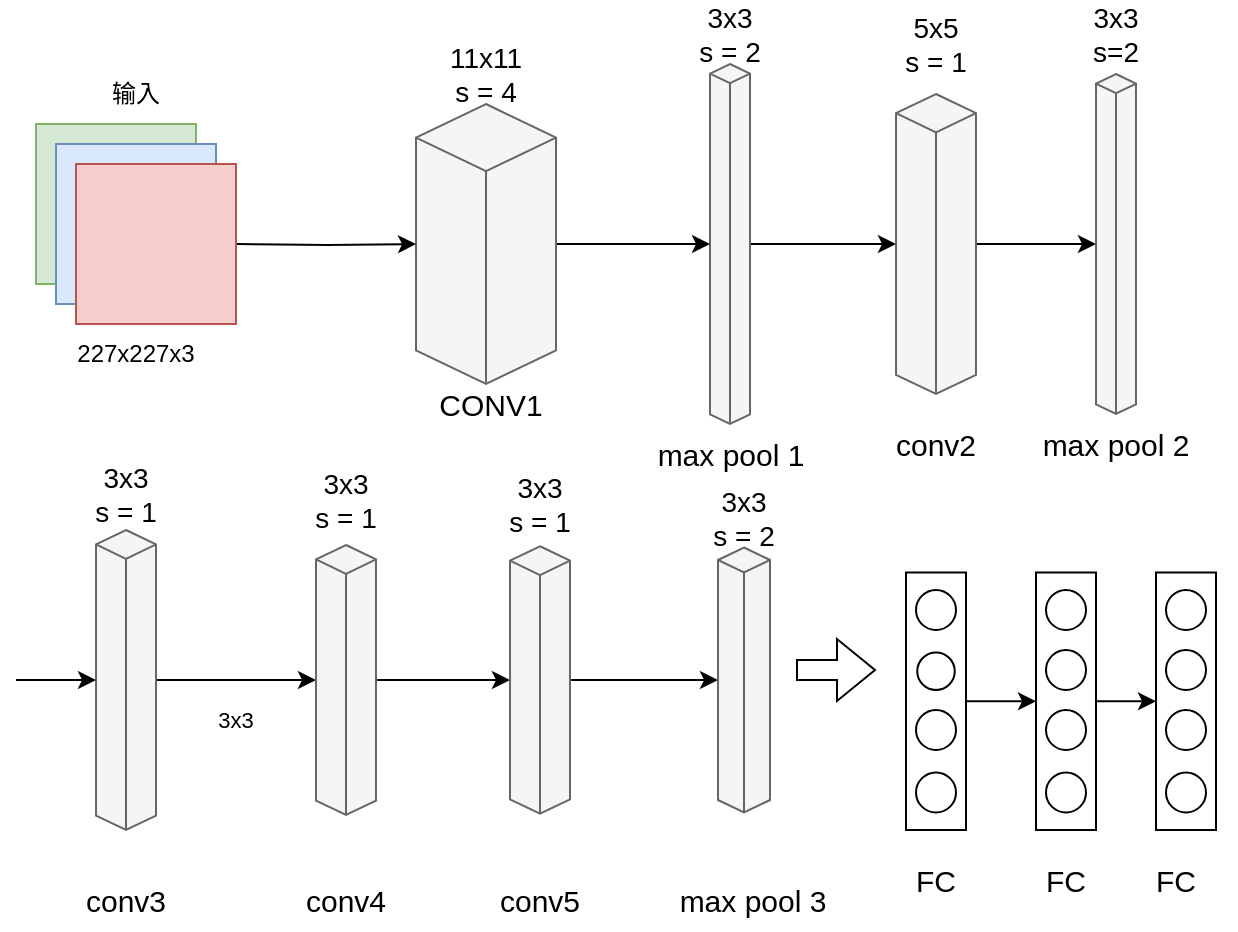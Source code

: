 <mxfile version="17.5.0" type="github">
  <diagram id="ZIbBqKyt45ywlCO85elQ" name="第 1 页">
    <mxGraphModel dx="869" dy="484" grid="1" gridSize="10" guides="1" tooltips="1" connect="1" arrows="1" fold="1" page="1" pageScale="1" pageWidth="827" pageHeight="1169" math="0" shadow="0">
      <root>
        <mxCell id="0" />
        <mxCell id="1" parent="0" />
        <mxCell id="QHwcNhU9ijFOfW8Lkw5R-71" value="" style="edgeStyle=orthogonalEdgeStyle;rounded=0;orthogonalLoop=1;jettySize=auto;html=1;fontSize=11;" edge="1" parent="1" source="QHwcNhU9ijFOfW8Lkw5R-72" target="QHwcNhU9ijFOfW8Lkw5R-89">
          <mxGeometry relative="1" as="geometry" />
        </mxCell>
        <mxCell id="QHwcNhU9ijFOfW8Lkw5R-72" value="" style="html=1;whiteSpace=wrap;shape=isoCube2;backgroundOutline=1;isoAngle=15;fillColor=#f5f5f5;fontColor=#333333;strokeColor=#666666;" vertex="1" parent="1">
          <mxGeometry x="397" y="70" width="20" height="180" as="geometry" />
        </mxCell>
        <mxCell id="QHwcNhU9ijFOfW8Lkw5R-73" value="" style="edgeStyle=orthogonalEdgeStyle;rounded=0;orthogonalLoop=1;jettySize=auto;html=1;" edge="1" parent="1" source="QHwcNhU9ijFOfW8Lkw5R-74" target="QHwcNhU9ijFOfW8Lkw5R-72">
          <mxGeometry relative="1" as="geometry" />
        </mxCell>
        <mxCell id="QHwcNhU9ijFOfW8Lkw5R-74" value="" style="html=1;whiteSpace=wrap;shape=isoCube2;backgroundOutline=1;isoAngle=15;fillColor=#f5f5f5;fontColor=#333333;strokeColor=#666666;" vertex="1" parent="1">
          <mxGeometry x="250" y="90" width="70" height="140" as="geometry" />
        </mxCell>
        <mxCell id="QHwcNhU9ijFOfW8Lkw5R-75" value="" style="edgeStyle=orthogonalEdgeStyle;rounded=0;orthogonalLoop=1;jettySize=auto;html=1;" edge="1" parent="1" target="QHwcNhU9ijFOfW8Lkw5R-74">
          <mxGeometry relative="1" as="geometry">
            <mxPoint x="160" y="160" as="sourcePoint" />
          </mxGeometry>
        </mxCell>
        <mxCell id="QHwcNhU9ijFOfW8Lkw5R-76" value="输入" style="text;html=1;strokeColor=none;fillColor=none;align=center;verticalAlign=middle;whiteSpace=wrap;rounded=0;" vertex="1" parent="1">
          <mxGeometry x="80" y="70" width="60" height="30" as="geometry" />
        </mxCell>
        <mxCell id="QHwcNhU9ijFOfW8Lkw5R-77" value="" style="group" vertex="1" connectable="0" parent="1">
          <mxGeometry x="60" y="100" width="100" height="100" as="geometry" />
        </mxCell>
        <mxCell id="QHwcNhU9ijFOfW8Lkw5R-78" value="" style="whiteSpace=wrap;html=1;aspect=fixed;fillColor=#d5e8d4;strokeColor=#82b366;" vertex="1" parent="QHwcNhU9ijFOfW8Lkw5R-77">
          <mxGeometry width="80" height="80" as="geometry" />
        </mxCell>
        <mxCell id="QHwcNhU9ijFOfW8Lkw5R-79" value="" style="whiteSpace=wrap;html=1;aspect=fixed;fillColor=#dae8fc;strokeColor=#6c8ebf;" vertex="1" parent="QHwcNhU9ijFOfW8Lkw5R-77">
          <mxGeometry x="10" y="10" width="80" height="80" as="geometry" />
        </mxCell>
        <mxCell id="QHwcNhU9ijFOfW8Lkw5R-80" value="" style="whiteSpace=wrap;html=1;aspect=fixed;fillColor=#f8cecc;strokeColor=#b85450;" vertex="1" parent="QHwcNhU9ijFOfW8Lkw5R-77">
          <mxGeometry x="20" y="20" width="80" height="80" as="geometry" />
        </mxCell>
        <mxCell id="QHwcNhU9ijFOfW8Lkw5R-81" value="227x227x3" style="text;html=1;strokeColor=none;fillColor=none;align=center;verticalAlign=middle;whiteSpace=wrap;rounded=0;" vertex="1" parent="1">
          <mxGeometry x="80" y="200" width="60" height="30" as="geometry" />
        </mxCell>
        <mxCell id="QHwcNhU9ijFOfW8Lkw5R-82" value="&lt;font style=&quot;font-size: 14px&quot;&gt;11x11&lt;br&gt;s = 4&lt;/font&gt;" style="text;html=1;strokeColor=none;fillColor=none;align=center;verticalAlign=middle;whiteSpace=wrap;rounded=0;" vertex="1" parent="1">
          <mxGeometry x="255" y="60" width="60" height="30" as="geometry" />
        </mxCell>
        <mxCell id="QHwcNhU9ijFOfW8Lkw5R-83" value="&lt;font style=&quot;font-size: 14px&quot;&gt;3x3&lt;br&gt;s = 2&lt;/font&gt;" style="text;html=1;strokeColor=none;fillColor=none;align=center;verticalAlign=middle;whiteSpace=wrap;rounded=0;" vertex="1" parent="1">
          <mxGeometry x="377" y="40" width="60" height="30" as="geometry" />
        </mxCell>
        <mxCell id="QHwcNhU9ijFOfW8Lkw5R-84" value="&lt;font style=&quot;font-size: 15px&quot;&gt;CONV1&lt;/font&gt;" style="text;html=1;strokeColor=none;fillColor=none;align=center;verticalAlign=middle;whiteSpace=wrap;rounded=0;" vertex="1" parent="1">
          <mxGeometry x="260" y="230" width="55" height="20" as="geometry" />
        </mxCell>
        <mxCell id="QHwcNhU9ijFOfW8Lkw5R-87" value="&lt;font style=&quot;font-size: 15px&quot;&gt;max pool 1&lt;/font&gt;" style="text;html=1;strokeColor=none;fillColor=none;align=center;verticalAlign=middle;whiteSpace=wrap;rounded=0;" vertex="1" parent="1">
          <mxGeometry x="365.5" y="250" width="83" height="30" as="geometry" />
        </mxCell>
        <mxCell id="QHwcNhU9ijFOfW8Lkw5R-88" value="" style="edgeStyle=orthogonalEdgeStyle;rounded=0;orthogonalLoop=1;jettySize=auto;html=1;fontSize=11;" edge="1" parent="1" source="QHwcNhU9ijFOfW8Lkw5R-89" target="QHwcNhU9ijFOfW8Lkw5R-94">
          <mxGeometry relative="1" as="geometry" />
        </mxCell>
        <mxCell id="QHwcNhU9ijFOfW8Lkw5R-89" value="" style="html=1;whiteSpace=wrap;shape=isoCube2;backgroundOutline=1;isoAngle=15;fillColor=#f5f5f5;fontColor=#333333;strokeColor=#666666;" vertex="1" parent="1">
          <mxGeometry x="490" y="85" width="40" height="150" as="geometry" />
        </mxCell>
        <mxCell id="QHwcNhU9ijFOfW8Lkw5R-90" value="&lt;font style=&quot;font-size: 15px&quot;&gt;conv2&lt;/font&gt;" style="text;html=1;strokeColor=none;fillColor=none;align=center;verticalAlign=middle;whiteSpace=wrap;rounded=0;" vertex="1" parent="1">
          <mxGeometry x="480" y="245" width="60" height="30" as="geometry" />
        </mxCell>
        <mxCell id="QHwcNhU9ijFOfW8Lkw5R-91" value="&lt;font style=&quot;font-size: 14px&quot;&gt;5x5&lt;br&gt;s = 1&lt;/font&gt;" style="text;html=1;strokeColor=none;fillColor=none;align=center;verticalAlign=middle;whiteSpace=wrap;rounded=0;fontSize=11;" vertex="1" parent="1">
          <mxGeometry x="480" y="45" width="60" height="30" as="geometry" />
        </mxCell>
        <mxCell id="QHwcNhU9ijFOfW8Lkw5R-94" value="" style="html=1;whiteSpace=wrap;shape=isoCube2;backgroundOutline=1;isoAngle=15;fontSize=11;fillColor=#f5f5f5;fontColor=#333333;strokeColor=#666666;" vertex="1" parent="1">
          <mxGeometry x="590" y="75" width="20" height="170" as="geometry" />
        </mxCell>
        <mxCell id="QHwcNhU9ijFOfW8Lkw5R-95" value="&lt;font style=&quot;font-size: 14px&quot;&gt;3x3&lt;br&gt;s=2&lt;/font&gt;" style="text;html=1;strokeColor=none;fillColor=none;align=center;verticalAlign=middle;whiteSpace=wrap;rounded=0;fontSize=11;" vertex="1" parent="1">
          <mxGeometry x="570" y="40" width="60" height="30" as="geometry" />
        </mxCell>
        <mxCell id="QHwcNhU9ijFOfW8Lkw5R-97" value="&lt;font style=&quot;font-size: 15px&quot;&gt;max pool 2&lt;/font&gt;" style="text;html=1;strokeColor=none;fillColor=none;align=center;verticalAlign=middle;whiteSpace=wrap;rounded=0;fontSize=11;" vertex="1" parent="1">
          <mxGeometry x="560" y="245" width="80" height="30" as="geometry" />
        </mxCell>
        <mxCell id="QHwcNhU9ijFOfW8Lkw5R-99" value="" style="edgeStyle=orthogonalEdgeStyle;rounded=0;orthogonalLoop=1;jettySize=auto;html=1;fontSize=11;" edge="1" parent="1" source="QHwcNhU9ijFOfW8Lkw5R-100" target="QHwcNhU9ijFOfW8Lkw5R-105">
          <mxGeometry relative="1" as="geometry" />
        </mxCell>
        <mxCell id="QHwcNhU9ijFOfW8Lkw5R-100" value="" style="html=1;whiteSpace=wrap;shape=isoCube2;backgroundOutline=1;isoAngle=15;fontSize=11;fillColor=#f5f5f5;fontColor=#333333;strokeColor=#666666;" vertex="1" parent="1">
          <mxGeometry x="90" y="303" width="30" height="150" as="geometry" />
        </mxCell>
        <mxCell id="QHwcNhU9ijFOfW8Lkw5R-101" value="" style="endArrow=classic;html=1;rounded=0;fontSize=11;entryX=0;entryY=0.5;entryDx=0;entryDy=0;entryPerimeter=0;" edge="1" parent="1" target="QHwcNhU9ijFOfW8Lkw5R-100">
          <mxGeometry width="50" height="50" relative="1" as="geometry">
            <mxPoint x="50" y="378" as="sourcePoint" />
            <mxPoint x="300" y="343" as="targetPoint" />
          </mxGeometry>
        </mxCell>
        <mxCell id="QHwcNhU9ijFOfW8Lkw5R-102" value="&lt;font style=&quot;font-size: 14px&quot;&gt;3x3&lt;br&gt;s = 1&lt;/font&gt;" style="text;html=1;strokeColor=none;fillColor=none;align=center;verticalAlign=middle;whiteSpace=wrap;rounded=0;fontSize=11;" vertex="1" parent="1">
          <mxGeometry x="75" y="270" width="60" height="30" as="geometry" />
        </mxCell>
        <mxCell id="QHwcNhU9ijFOfW8Lkw5R-104" value="" style="edgeStyle=orthogonalEdgeStyle;rounded=0;orthogonalLoop=1;jettySize=auto;html=1;fontSize=11;" edge="1" parent="1" source="QHwcNhU9ijFOfW8Lkw5R-105" target="QHwcNhU9ijFOfW8Lkw5R-108">
          <mxGeometry relative="1" as="geometry" />
        </mxCell>
        <mxCell id="QHwcNhU9ijFOfW8Lkw5R-105" value="" style="html=1;whiteSpace=wrap;shape=isoCube2;backgroundOutline=1;isoAngle=15;fontSize=11;fillColor=#f5f5f5;fontColor=#333333;strokeColor=#666666;" vertex="1" parent="1">
          <mxGeometry x="200" y="310.5" width="30" height="135" as="geometry" />
        </mxCell>
        <mxCell id="QHwcNhU9ijFOfW8Lkw5R-106" value="3x3" style="text;html=1;strokeColor=none;fillColor=none;align=center;verticalAlign=middle;whiteSpace=wrap;rounded=0;fontSize=11;" vertex="1" parent="1">
          <mxGeometry x="130" y="383" width="60" height="30" as="geometry" />
        </mxCell>
        <mxCell id="QHwcNhU9ijFOfW8Lkw5R-107" value="" style="edgeStyle=orthogonalEdgeStyle;rounded=0;orthogonalLoop=1;jettySize=auto;html=1;fontSize=11;" edge="1" parent="1" source="QHwcNhU9ijFOfW8Lkw5R-108" target="QHwcNhU9ijFOfW8Lkw5R-109">
          <mxGeometry relative="1" as="geometry" />
        </mxCell>
        <mxCell id="QHwcNhU9ijFOfW8Lkw5R-108" value="" style="html=1;whiteSpace=wrap;shape=isoCube2;backgroundOutline=1;isoAngle=15;fontSize=11;fillColor=#f5f5f5;fontColor=#333333;strokeColor=#666666;" vertex="1" parent="1">
          <mxGeometry x="297" y="311.13" width="30" height="133.75" as="geometry" />
        </mxCell>
        <mxCell id="QHwcNhU9ijFOfW8Lkw5R-109" value="" style="html=1;whiteSpace=wrap;shape=isoCube2;backgroundOutline=1;isoAngle=15;fontSize=11;fillColor=#f5f5f5;fontColor=#333333;strokeColor=#666666;" vertex="1" parent="1">
          <mxGeometry x="401" y="311.75" width="26" height="132.5" as="geometry" />
        </mxCell>
        <mxCell id="QHwcNhU9ijFOfW8Lkw5R-111" value="&lt;font style=&quot;font-size: 15px&quot;&gt;conv3&lt;/font&gt;" style="text;html=1;strokeColor=none;fillColor=none;align=center;verticalAlign=middle;whiteSpace=wrap;rounded=0;fontSize=11;" vertex="1" parent="1">
          <mxGeometry x="75" y="473" width="60" height="30" as="geometry" />
        </mxCell>
        <mxCell id="QHwcNhU9ijFOfW8Lkw5R-112" value="&lt;font style=&quot;font-size: 15px&quot;&gt;conv4&lt;/font&gt;" style="text;html=1;strokeColor=none;fillColor=none;align=center;verticalAlign=middle;whiteSpace=wrap;rounded=0;fontSize=11;" vertex="1" parent="1">
          <mxGeometry x="185" y="473" width="60" height="30" as="geometry" />
        </mxCell>
        <mxCell id="QHwcNhU9ijFOfW8Lkw5R-113" value="&lt;font style=&quot;font-size: 15px&quot;&gt;conv5&lt;/font&gt;" style="text;html=1;strokeColor=none;fillColor=none;align=center;verticalAlign=middle;whiteSpace=wrap;rounded=0;fontSize=11;" vertex="1" parent="1">
          <mxGeometry x="282" y="473" width="60" height="30" as="geometry" />
        </mxCell>
        <mxCell id="QHwcNhU9ijFOfW8Lkw5R-116" value="&lt;font style=&quot;font-size: 15px&quot;&gt;max pool 3&lt;/font&gt;" style="text;html=1;strokeColor=none;fillColor=none;align=center;verticalAlign=middle;whiteSpace=wrap;rounded=0;fontSize=12;" vertex="1" parent="1">
          <mxGeometry x="377" y="473" width="83" height="30" as="geometry" />
        </mxCell>
        <mxCell id="QHwcNhU9ijFOfW8Lkw5R-117" value="" style="shape=flexArrow;endArrow=classic;html=1;rounded=0;fontSize=15;" edge="1" parent="1">
          <mxGeometry width="50" height="50" relative="1" as="geometry">
            <mxPoint x="440" y="373" as="sourcePoint" />
            <mxPoint x="480" y="373" as="targetPoint" />
          </mxGeometry>
        </mxCell>
        <mxCell id="QHwcNhU9ijFOfW8Lkw5R-118" value="" style="group" vertex="1" connectable="0" parent="1">
          <mxGeometry x="495" y="324.25" width="30" height="128.75" as="geometry" />
        </mxCell>
        <mxCell id="QHwcNhU9ijFOfW8Lkw5R-119" value="" style="rounded=0;whiteSpace=wrap;html=1;fontSize=15;gradientColor=none;" vertex="1" parent="QHwcNhU9ijFOfW8Lkw5R-118">
          <mxGeometry width="30" height="128.75" as="geometry" />
        </mxCell>
        <mxCell id="QHwcNhU9ijFOfW8Lkw5R-120" value="" style="ellipse;whiteSpace=wrap;html=1;aspect=fixed;fontSize=15;gradientColor=none;" vertex="1" parent="QHwcNhU9ijFOfW8Lkw5R-118">
          <mxGeometry x="5" y="8.75" width="20" height="20" as="geometry" />
        </mxCell>
        <mxCell id="QHwcNhU9ijFOfW8Lkw5R-121" value="" style="ellipse;whiteSpace=wrap;html=1;aspect=fixed;fontSize=15;gradientColor=none;" vertex="1" parent="QHwcNhU9ijFOfW8Lkw5R-118">
          <mxGeometry x="5.63" y="40" width="18.75" height="18.75" as="geometry" />
        </mxCell>
        <mxCell id="QHwcNhU9ijFOfW8Lkw5R-122" value="" style="ellipse;whiteSpace=wrap;html=1;aspect=fixed;fontSize=15;gradientColor=none;" vertex="1" parent="QHwcNhU9ijFOfW8Lkw5R-118">
          <mxGeometry x="5" y="100" width="20" height="20" as="geometry" />
        </mxCell>
        <mxCell id="QHwcNhU9ijFOfW8Lkw5R-123" value="" style="ellipse;whiteSpace=wrap;html=1;aspect=fixed;fontSize=15;gradientColor=none;" vertex="1" parent="QHwcNhU9ijFOfW8Lkw5R-118">
          <mxGeometry x="5" y="68.75" width="20" height="20" as="geometry" />
        </mxCell>
        <mxCell id="QHwcNhU9ijFOfW8Lkw5R-124" value="" style="group" vertex="1" connectable="0" parent="1">
          <mxGeometry x="560" y="324.25" width="30" height="128.75" as="geometry" />
        </mxCell>
        <mxCell id="QHwcNhU9ijFOfW8Lkw5R-125" value="" style="rounded=0;whiteSpace=wrap;html=1;fontSize=15;gradientColor=none;" vertex="1" parent="QHwcNhU9ijFOfW8Lkw5R-124">
          <mxGeometry width="30" height="128.75" as="geometry" />
        </mxCell>
        <mxCell id="QHwcNhU9ijFOfW8Lkw5R-126" value="" style="ellipse;whiteSpace=wrap;html=1;aspect=fixed;fontSize=15;gradientColor=none;" vertex="1" parent="QHwcNhU9ijFOfW8Lkw5R-124">
          <mxGeometry x="5" y="8.75" width="20" height="20" as="geometry" />
        </mxCell>
        <mxCell id="QHwcNhU9ijFOfW8Lkw5R-127" value="" style="ellipse;whiteSpace=wrap;html=1;aspect=fixed;fontSize=15;gradientColor=none;" vertex="1" parent="QHwcNhU9ijFOfW8Lkw5R-124">
          <mxGeometry x="5" y="38.75" width="20" height="20" as="geometry" />
        </mxCell>
        <mxCell id="QHwcNhU9ijFOfW8Lkw5R-128" value="" style="ellipse;whiteSpace=wrap;html=1;aspect=fixed;fontSize=15;gradientColor=none;" vertex="1" parent="QHwcNhU9ijFOfW8Lkw5R-124">
          <mxGeometry x="5" y="100" width="20" height="20" as="geometry" />
        </mxCell>
        <mxCell id="QHwcNhU9ijFOfW8Lkw5R-129" value="" style="ellipse;whiteSpace=wrap;html=1;aspect=fixed;fontSize=15;gradientColor=none;" vertex="1" parent="QHwcNhU9ijFOfW8Lkw5R-124">
          <mxGeometry x="5" y="68.75" width="20" height="20" as="geometry" />
        </mxCell>
        <mxCell id="QHwcNhU9ijFOfW8Lkw5R-130" value="" style="group" vertex="1" connectable="0" parent="1">
          <mxGeometry x="620" y="324.25" width="30" height="128.75" as="geometry" />
        </mxCell>
        <mxCell id="QHwcNhU9ijFOfW8Lkw5R-131" value="" style="rounded=0;whiteSpace=wrap;html=1;fontSize=15;gradientColor=none;" vertex="1" parent="QHwcNhU9ijFOfW8Lkw5R-130">
          <mxGeometry width="30" height="128.75" as="geometry" />
        </mxCell>
        <mxCell id="QHwcNhU9ijFOfW8Lkw5R-132" value="" style="ellipse;whiteSpace=wrap;html=1;aspect=fixed;fontSize=15;gradientColor=none;" vertex="1" parent="QHwcNhU9ijFOfW8Lkw5R-130">
          <mxGeometry x="5" y="8.75" width="20" height="20" as="geometry" />
        </mxCell>
        <mxCell id="QHwcNhU9ijFOfW8Lkw5R-133" value="" style="ellipse;whiteSpace=wrap;html=1;aspect=fixed;fontSize=15;gradientColor=none;" vertex="1" parent="QHwcNhU9ijFOfW8Lkw5R-130">
          <mxGeometry x="5" y="38.75" width="20" height="20" as="geometry" />
        </mxCell>
        <mxCell id="QHwcNhU9ijFOfW8Lkw5R-134" value="" style="ellipse;whiteSpace=wrap;html=1;aspect=fixed;fontSize=15;gradientColor=none;" vertex="1" parent="QHwcNhU9ijFOfW8Lkw5R-130">
          <mxGeometry x="5" y="100" width="20" height="20" as="geometry" />
        </mxCell>
        <mxCell id="QHwcNhU9ijFOfW8Lkw5R-135" value="" style="ellipse;whiteSpace=wrap;html=1;aspect=fixed;fontSize=15;gradientColor=none;" vertex="1" parent="QHwcNhU9ijFOfW8Lkw5R-130">
          <mxGeometry x="5" y="68.75" width="20" height="20" as="geometry" />
        </mxCell>
        <mxCell id="QHwcNhU9ijFOfW8Lkw5R-136" value="" style="endArrow=classic;html=1;rounded=0;fontSize=15;entryX=0;entryY=0.5;entryDx=0;entryDy=0;exitX=1;exitY=0.5;exitDx=0;exitDy=0;" edge="1" parent="1" source="QHwcNhU9ijFOfW8Lkw5R-119" target="QHwcNhU9ijFOfW8Lkw5R-125">
          <mxGeometry width="50" height="50" relative="1" as="geometry">
            <mxPoint x="250" y="343" as="sourcePoint" />
            <mxPoint x="300" y="293" as="targetPoint" />
          </mxGeometry>
        </mxCell>
        <mxCell id="QHwcNhU9ijFOfW8Lkw5R-137" value="" style="endArrow=classic;html=1;rounded=0;fontSize=15;entryX=0;entryY=0.5;entryDx=0;entryDy=0;exitX=1;exitY=0.5;exitDx=0;exitDy=0;" edge="1" parent="1" source="QHwcNhU9ijFOfW8Lkw5R-125" target="QHwcNhU9ijFOfW8Lkw5R-131">
          <mxGeometry width="50" height="50" relative="1" as="geometry">
            <mxPoint x="250" y="343" as="sourcePoint" />
            <mxPoint x="300" y="293" as="targetPoint" />
          </mxGeometry>
        </mxCell>
        <mxCell id="QHwcNhU9ijFOfW8Lkw5R-138" value="&lt;font style=&quot;font-size: 15px&quot;&gt;FC&lt;/font&gt;" style="text;html=1;strokeColor=none;fillColor=none;align=center;verticalAlign=middle;whiteSpace=wrap;rounded=0;fontSize=15;" vertex="1" parent="1">
          <mxGeometry x="480" y="463" width="60" height="30" as="geometry" />
        </mxCell>
        <mxCell id="QHwcNhU9ijFOfW8Lkw5R-139" value="&lt;font style=&quot;font-size: 15px&quot;&gt;FC&lt;/font&gt;" style="text;html=1;strokeColor=none;fillColor=none;align=center;verticalAlign=middle;whiteSpace=wrap;rounded=0;fontSize=15;" vertex="1" parent="1">
          <mxGeometry x="545" y="463" width="60" height="30" as="geometry" />
        </mxCell>
        <mxCell id="QHwcNhU9ijFOfW8Lkw5R-140" value="&lt;font style=&quot;font-size: 15px&quot;&gt;FC&lt;/font&gt;" style="text;html=1;strokeColor=none;fillColor=none;align=center;verticalAlign=middle;whiteSpace=wrap;rounded=0;fontSize=15;" vertex="1" parent="1">
          <mxGeometry x="600" y="463" width="60" height="30" as="geometry" />
        </mxCell>
        <mxCell id="QHwcNhU9ijFOfW8Lkw5R-143" value="&lt;font style=&quot;font-size: 14px&quot;&gt;3x3&lt;br&gt;s = 1&lt;/font&gt;" style="text;html=1;strokeColor=none;fillColor=none;align=center;verticalAlign=middle;whiteSpace=wrap;rounded=0;fontSize=11;" vertex="1" parent="1">
          <mxGeometry x="185" y="273" width="60" height="30" as="geometry" />
        </mxCell>
        <mxCell id="QHwcNhU9ijFOfW8Lkw5R-144" value="&lt;font style=&quot;font-size: 14px&quot;&gt;3x3&lt;br&gt;s = 1&lt;/font&gt;" style="text;html=1;strokeColor=none;fillColor=none;align=center;verticalAlign=middle;whiteSpace=wrap;rounded=0;fontSize=11;" vertex="1" parent="1">
          <mxGeometry x="282" y="275" width="60" height="30" as="geometry" />
        </mxCell>
        <mxCell id="QHwcNhU9ijFOfW8Lkw5R-145" value="&lt;font style=&quot;font-size: 14px&quot;&gt;3x3&lt;br&gt;s = 2&lt;/font&gt;" style="text;html=1;strokeColor=none;fillColor=none;align=center;verticalAlign=middle;whiteSpace=wrap;rounded=0;" vertex="1" parent="1">
          <mxGeometry x="384" y="281.75" width="60" height="30" as="geometry" />
        </mxCell>
      </root>
    </mxGraphModel>
  </diagram>
</mxfile>
